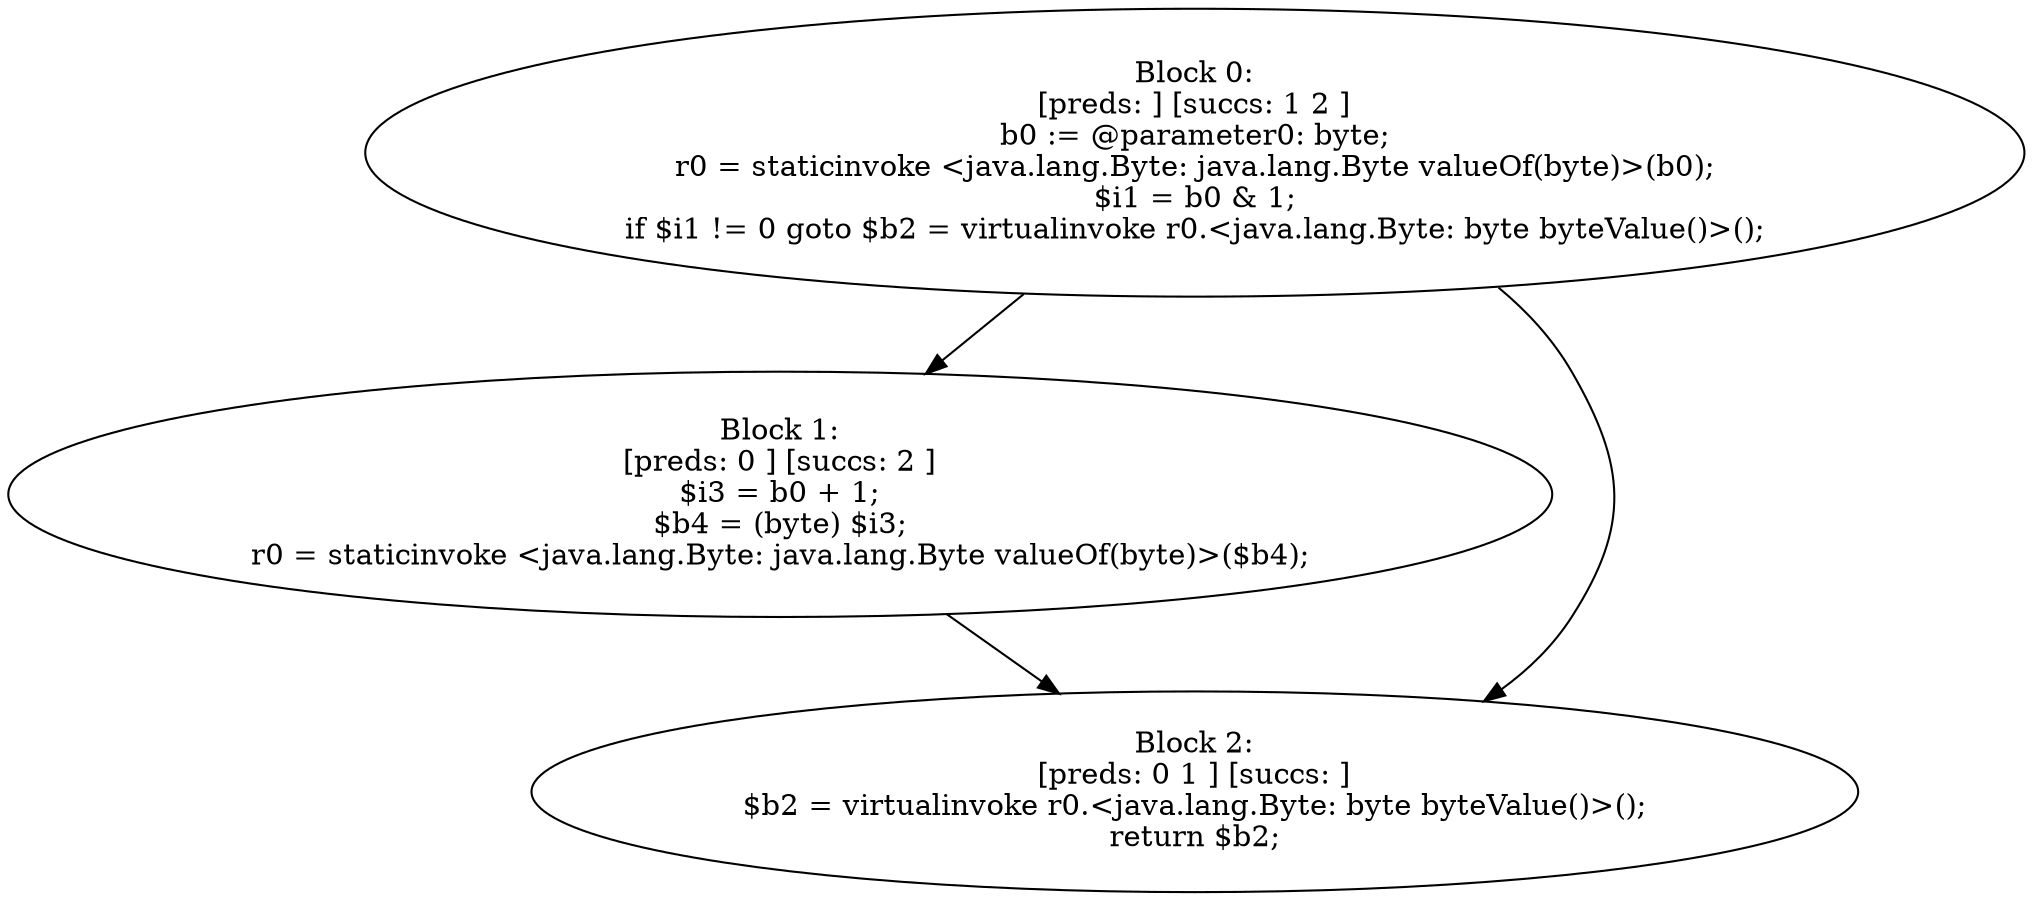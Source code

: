 digraph "unitGraph" {
    "Block 0:
[preds: ] [succs: 1 2 ]
b0 := @parameter0: byte;
r0 = staticinvoke <java.lang.Byte: java.lang.Byte valueOf(byte)>(b0);
$i1 = b0 & 1;
if $i1 != 0 goto $b2 = virtualinvoke r0.<java.lang.Byte: byte byteValue()>();
"
    "Block 1:
[preds: 0 ] [succs: 2 ]
$i3 = b0 + 1;
$b4 = (byte) $i3;
r0 = staticinvoke <java.lang.Byte: java.lang.Byte valueOf(byte)>($b4);
"
    "Block 2:
[preds: 0 1 ] [succs: ]
$b2 = virtualinvoke r0.<java.lang.Byte: byte byteValue()>();
return $b2;
"
    "Block 0:
[preds: ] [succs: 1 2 ]
b0 := @parameter0: byte;
r0 = staticinvoke <java.lang.Byte: java.lang.Byte valueOf(byte)>(b0);
$i1 = b0 & 1;
if $i1 != 0 goto $b2 = virtualinvoke r0.<java.lang.Byte: byte byteValue()>();
"->"Block 1:
[preds: 0 ] [succs: 2 ]
$i3 = b0 + 1;
$b4 = (byte) $i3;
r0 = staticinvoke <java.lang.Byte: java.lang.Byte valueOf(byte)>($b4);
";
    "Block 0:
[preds: ] [succs: 1 2 ]
b0 := @parameter0: byte;
r0 = staticinvoke <java.lang.Byte: java.lang.Byte valueOf(byte)>(b0);
$i1 = b0 & 1;
if $i1 != 0 goto $b2 = virtualinvoke r0.<java.lang.Byte: byte byteValue()>();
"->"Block 2:
[preds: 0 1 ] [succs: ]
$b2 = virtualinvoke r0.<java.lang.Byte: byte byteValue()>();
return $b2;
";
    "Block 1:
[preds: 0 ] [succs: 2 ]
$i3 = b0 + 1;
$b4 = (byte) $i3;
r0 = staticinvoke <java.lang.Byte: java.lang.Byte valueOf(byte)>($b4);
"->"Block 2:
[preds: 0 1 ] [succs: ]
$b2 = virtualinvoke r0.<java.lang.Byte: byte byteValue()>();
return $b2;
";
}
